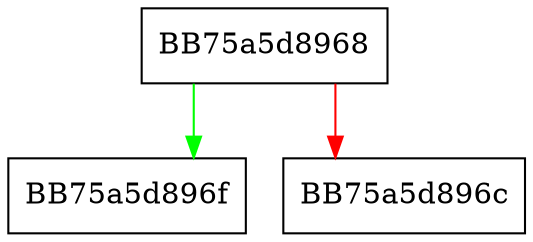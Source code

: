 digraph propIsNumeric {
  node [shape="box"];
  graph [splines=ortho];
  BB75a5d8968 -> BB75a5d896f [color="green"];
  BB75a5d8968 -> BB75a5d896c [color="red"];
}
